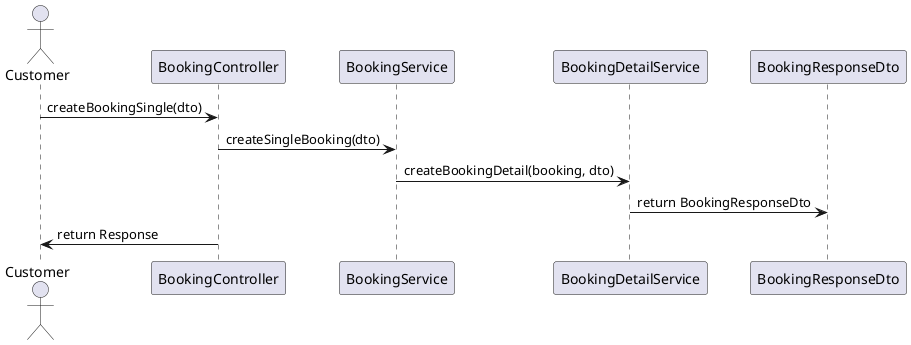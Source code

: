 @startuml
actor Customer
participant "BookingController" as Controller
participant "BookingService" as Service
participant "BookingDetailService" as DetailService
participant "BookingResponseDto" as Response

Customer -> Controller : createBookingSingle(dto)
Controller -> Service : createSingleBooking(dto)
Service -> DetailService : createBookingDetail(booking, dto)
DetailService -> Response : return BookingResponseDto
Controller -> Customer : return Response
@enduml

